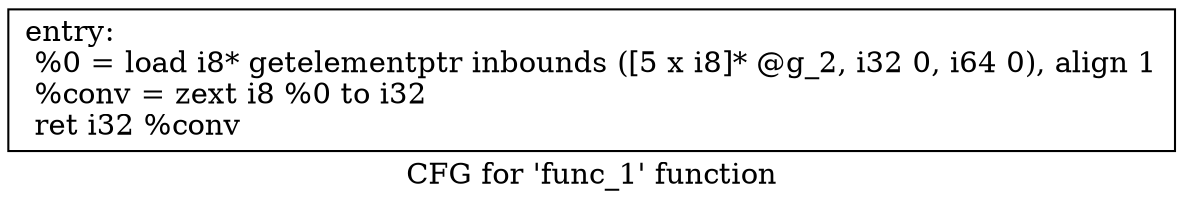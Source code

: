 digraph "CFG for 'func_1' function" {
	label="CFG for 'func_1' function";

	Node0xb2235c0 [shape=record,label="{entry:\l  %0 = load i8* getelementptr inbounds ([5 x i8]* @g_2, i32 0, i64 0), align 1\l  %conv = zext i8 %0 to i32\l  ret i32 %conv\l}"];
}
